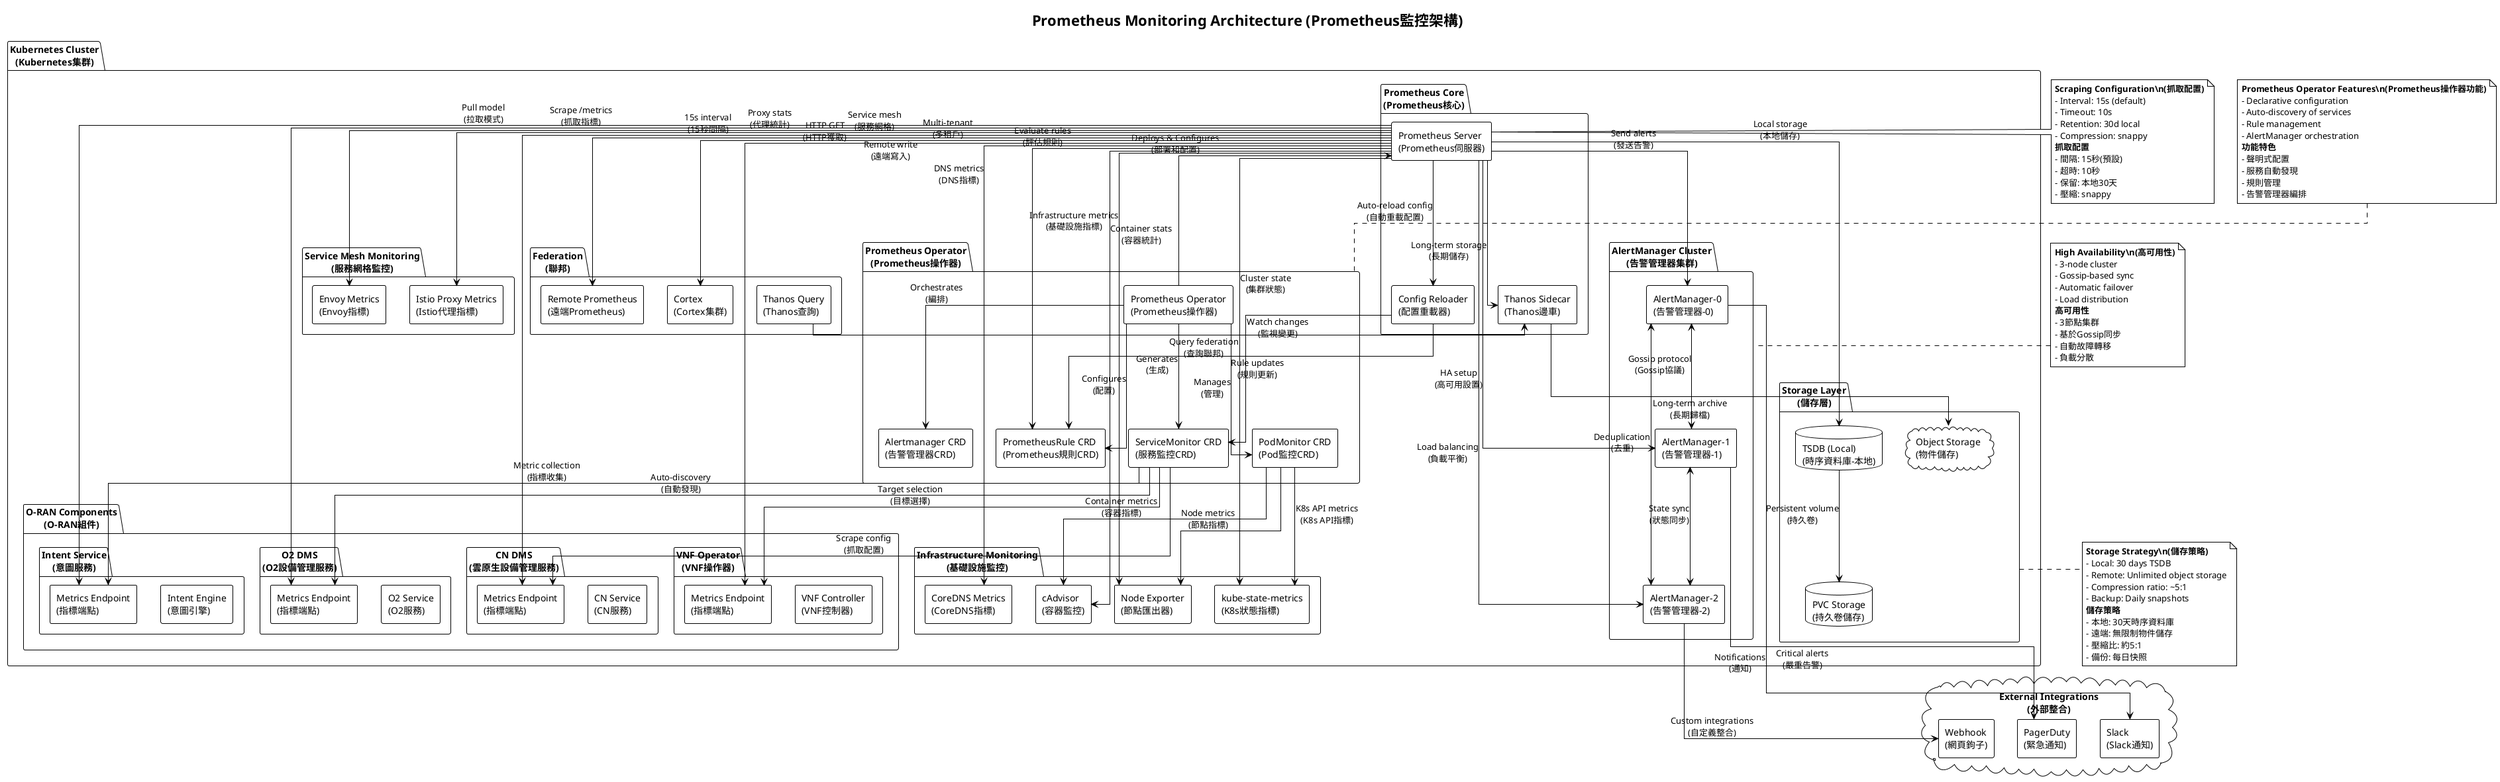 @startuml Prometheus-Architecture
!theme plain
title Prometheus Monitoring Architecture (Prometheus監控架構)

' Define styles
skinparam componentStyle rectangle
skinparam linetype ortho
skinparam backgroundColor white

' External components
cloud "External Integrations\n(外部整合)" as external {
  [Slack\n(Slack通知)] as slack
  [PagerDuty\n(緊急通知)] as pagerduty
  [Webhook\n(網頁鉤子)] as webhook
}

' Kubernetes cluster context
package "Kubernetes Cluster\n(Kubernetes集群)" {

  ' Prometheus Operator ecosystem
  package "Prometheus Operator\n(Prometheus操作器)" as prom_operator {
    [Prometheus Operator\n(Prometheus操作器)] as operator
    [ServiceMonitor CRD\n(服務監控CRD)] as servicemonitor
    [PodMonitor CRD\n(Pod監控CRD)] as podmonitor
    [PrometheusRule CRD\n(Prometheus規則CRD)] as prometheusrule
    [Alertmanager CRD\n(告警管理器CRD)] as alertmanager_crd
  }

  ' Core Prometheus components
  package "Prometheus Core\n(Prometheus核心)" as prom_core {
    [Prometheus Server\n(Prometheus伺服器)] as prometheus
    [Config Reloader\n(配置重載器)] as config_reloader
    [Thanos Sidecar\n(Thanos邊車)] as thanos_sidecar
  }

  ' AlertManager cluster
  package "AlertManager Cluster\n(告警管理器集群)" as alert_cluster {
    [AlertManager-0\n(告警管理器-0)] as am0
    [AlertManager-1\n(告警管理器-1)] as am1
    [AlertManager-2\n(告警管理器-2)] as am2
  }

  ' Storage layer
  package "Storage Layer\n(儲存層)" as storage {
    database "TSDB (Local)\n(時序資料庫-本地)" as tsdb
    database "PVC Storage\n(持久卷儲存)" as pvc_storage
    cloud "Object Storage\n(物件儲存)" as object_storage
  }

  ' O-RAN components being monitored
  package "O-RAN Components\n(O-RAN組件)" as oran_components {

    package "O2 DMS\n(O2設備管理服務)" as o2dms {
      [O2 Service\n(O2服務)] as o2_service
      [Metrics Endpoint\n(指標端點)] as o2_metrics
    }

    package "CN DMS\n(雲原生設備管理服務)" as cndms {
      [CN Service\n(CN服務)] as cn_service
      [Metrics Endpoint\n(指標端點)] as cn_metrics
    }

    package "VNF Operator\n(VNF操作器)" as vnfop {
      [VNF Controller\n(VNF控制器)] as vnf_controller
      [Metrics Endpoint\n(指標端點)] as vnf_metrics
    }

    package "Intent Service\n(意圖服務)" as intent {
      [Intent Engine\n(意圖引擎)] as intent_engine
      [Metrics Endpoint\n(指標端點)] as intent_metrics
    }
  }

  ' Infrastructure monitoring
  package "Infrastructure Monitoring\n(基礎設施監控)" as infra {
    [Node Exporter\n(節點匯出器)] as node_exporter
    [kube-state-metrics\n(K8s狀態指標)] as kube_state
    [cAdvisor\n(容器監控)] as cadvisor
    [CoreDNS Metrics\n(CoreDNS指標)] as coredns_metrics
  }

  ' Service mesh monitoring
  package "Service Mesh Monitoring\n(服務網格監控)" as mesh {
    [Istio Proxy Metrics\n(Istio代理指標)] as istio_metrics
    [Envoy Metrics\n(Envoy指標)] as envoy_metrics
  }

  ' Federation and external systems
  package "Federation\n(聯邦)" as federation {
    [Remote Prometheus\n(遠端Prometheus)] as remote_prom
    [Cortex\n(Cortex集群)] as cortex
    [Thanos Query\n(Thanos查詢)] as thanos_query
  }
}

' Operator relationships
operator --> servicemonitor : "Generates\n(生成)"
operator --> podmonitor : "Manages\n(管理)"
operator --> prometheusrule : "Configures\n(配置)"
operator --> alertmanager_crd : "Orchestrates\n(編排)"

' Prometheus core relationships
operator --> prometheus : "Deploys & Configures\n(部署和配置)"
prometheus --> config_reloader : "Auto-reload config\n(自動重載配置)"
prometheus --> thanos_sidecar : "Long-term storage\n(長期儲存)"

' Service discovery and scraping
servicemonitor --> o2_metrics : "Auto-discovery\n(自動發現)"
servicemonitor --> cn_metrics : "Scrape config\n(抓取配置)"
servicemonitor --> vnf_metrics : "Target selection\n(目標選擇)"
servicemonitor --> intent_metrics : "Metric collection\n(指標收集)"

podmonitor --> node_exporter : "Node metrics\n(節點指標)"
podmonitor --> kube_state : "K8s API metrics\n(K8s API指標)"
podmonitor --> cadvisor : "Container metrics\n(容器指標)"

' Prometheus scraping
prometheus --> o2_metrics : "Scrape /metrics\n(抓取指標)"
prometheus --> cn_metrics : "15s interval\n(15秒間隔)"
prometheus --> vnf_metrics : "HTTP GET\n(HTTP獲取)"
prometheus --> intent_metrics : "Pull model\n(拉取模式)"

prometheus --> node_exporter : "Infrastructure metrics\n(基礎設施指標)"
prometheus --> kube_state : "Cluster state\n(集群狀態)"
prometheus --> cadvisor : "Container stats\n(容器統計)"
prometheus --> coredns_metrics : "DNS metrics\n(DNS指標)"

prometheus --> istio_metrics : "Service mesh\n(服務網格)"
prometheus --> envoy_metrics : "Proxy stats\n(代理統計)"

' Storage connections
prometheus --> tsdb : "Local storage\n(本地儲存)"
tsdb --> pvc_storage : "Persistent volume\n(持久卷)"
thanos_sidecar --> object_storage : "Long-term archive\n(長期歸檔)"

' Alert flow
prometheus --> prometheusrule : "Evaluate rules\n(評估規則)"
prometheus --> am0 : "Send alerts\n(發送告警)"
prometheus --> am1 : "HA setup\n(高可用設置)"
prometheus --> am2 : "Load balancing\n(負載平衡)"

' AlertManager cluster communication
am0 <--> am1 : "Gossip protocol\n(Gossip協議)"
am1 <--> am2 : "State sync\n(狀態同步)"
am2 <--> am0 : "Deduplication\n(去重)"

' External notifications
am0 --> slack : "Notifications\n(通知)"
am1 --> pagerduty : "Critical alerts\n(嚴重告警)"
am2 --> webhook : "Custom integrations\n(自定義整合)"

' Federation
prometheus --> remote_prom : "Remote write\n(遠端寫入)"
prometheus --> cortex : "Multi-tenant\n(多租戶)"
thanos_query --> thanos_sidecar : "Query federation\n(查詢聯邦)"

' Configuration and management
config_reloader --> servicemonitor : "Watch changes\n(監視變更)"
config_reloader --> prometheusrule : "Rule updates\n(規則更新)"

note top of prom_operator
  **Prometheus Operator Features\n(Prometheus操作器功能)**
  - Declarative configuration
  - Auto-discovery of services
  - Rule management
  - AlertManager orchestration
  **功能特色**
  - 聲明式配置
  - 服務自動發現
  - 規則管理
  - 告警管理器編排
end note

note right of prometheus
  **Scraping Configuration\n(抓取配置)**
  - Interval: 15s (default)
  - Timeout: 10s
  - Retention: 30d local
  - Compression: snappy
  **抓取配置**
  - 間隔: 15秒(預設)
  - 超時: 10秒
  - 保留: 本地30天
  - 壓縮: snappy
end note

note bottom of storage
  **Storage Strategy\n(儲存策略)**
  - Local: 30 days TSDB
  - Remote: Unlimited object storage
  - Compression ratio: ~5:1
  - Backup: Daily snapshots
  **儲存策略**
  - 本地: 30天時序資料庫
  - 遠端: 無限制物件儲存
  - 壓縮比: 約5:1
  - 備份: 每日快照
end note

note left of alert_cluster
  **High Availability\n(高可用性)**
  - 3-node cluster
  - Gossip-based sync
  - Automatic failover
  - Load distribution
  **高可用性**
  - 3節點集群
  - 基於Gossip同步
  - 自動故障轉移
  - 負載分散
end note

@enduml